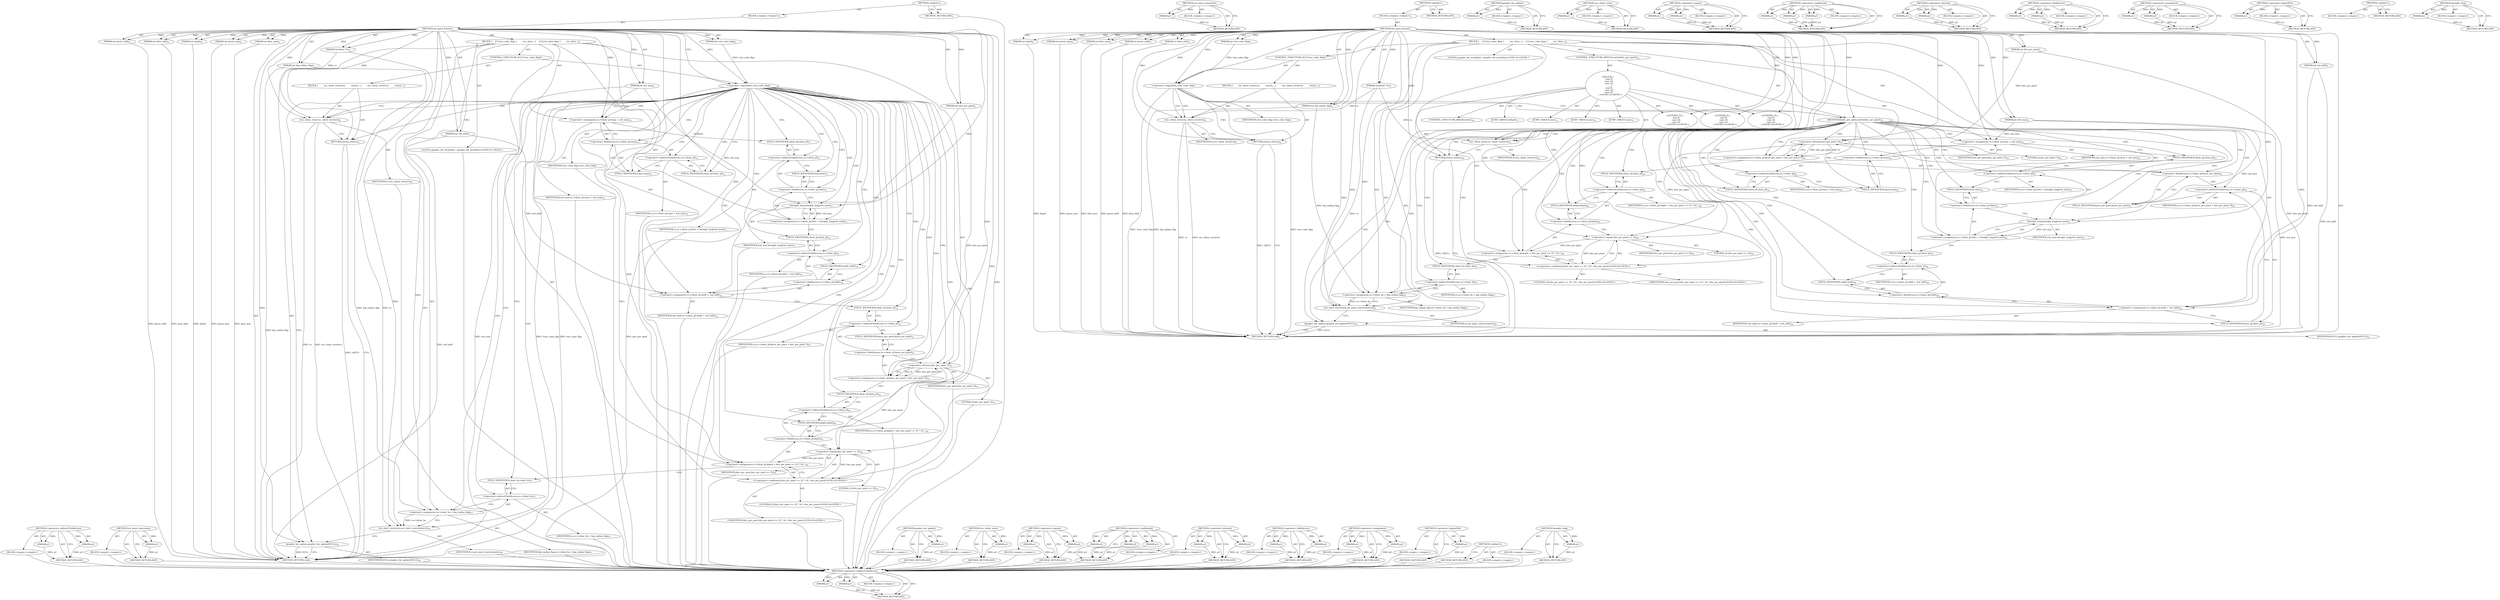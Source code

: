digraph "hweight_long" {
vulnerable_120 [label=<(METHOD,&lt;operator&gt;.indirectFieldAccess)>];
vulnerable_121 [label=<(PARAM,p1)>];
vulnerable_122 [label=<(PARAM,p2)>];
vulnerable_123 [label=<(BLOCK,&lt;empty&gt;,&lt;empty&gt;)>];
vulnerable_124 [label=<(METHOD_RETURN,ANY)>];
vulnerable_145 [label=<(METHOD,set_pixel_conversion)>];
vulnerable_146 [label=<(PARAM,p1)>];
vulnerable_147 [label=<(BLOCK,&lt;empty&gt;,&lt;empty&gt;)>];
vulnerable_148 [label=<(METHOD_RETURN,ANY)>];
vulnerable_6 [label=<(METHOD,&lt;global&gt;)<SUB>1</SUB>>];
vulnerable_7 [label=<(BLOCK,&lt;empty&gt;,&lt;empty&gt;)<SUB>1</SUB>>];
vulnerable_8 [label=<(METHOD,set_pixel_format)<SUB>1</SUB>>];
vulnerable_9 [label=<(PARAM,VncState *vs)<SUB>1</SUB>>];
vulnerable_10 [label=<(PARAM,int bits_per_pixel)<SUB>2</SUB>>];
vulnerable_11 [label=<(PARAM,int depth)<SUB>2</SUB>>];
vulnerable_12 [label=<(PARAM,int big_endian_flag)<SUB>3</SUB>>];
vulnerable_13 [label=<(PARAM,int true_color_flag)<SUB>3</SUB>>];
vulnerable_14 [label=<(PARAM,int red_max)<SUB>4</SUB>>];
vulnerable_15 [label=<(PARAM,int green_max)<SUB>4</SUB>>];
vulnerable_16 [label=<(PARAM,int blue_max)<SUB>4</SUB>>];
vulnerable_17 [label=<(PARAM,int red_shift)<SUB>5</SUB>>];
vulnerable_18 [label=<(PARAM,int green_shift)<SUB>5</SUB>>];
vulnerable_19 [label=<(PARAM,int blue_shift)<SUB>5</SUB>>];
vulnerable_20 [label=<(BLOCK,{
    if (!true_color_flag) {
        vnc_clien...,{
    if (!true_color_flag) {
        vnc_clien...)<SUB>6</SUB>>];
vulnerable_21 [label=<(CONTROL_STRUCTURE,IF,if (!true_color_flag))<SUB>7</SUB>>];
vulnerable_22 [label=<(&lt;operator&gt;.logicalNot,!true_color_flag)<SUB>7</SUB>>];
vulnerable_23 [label=<(IDENTIFIER,true_color_flag,!true_color_flag)<SUB>7</SUB>>];
vulnerable_24 [label=<(BLOCK,{
        vnc_client_error(vs);
         return...,{
        vnc_client_error(vs);
         return...)<SUB>7</SUB>>];
vulnerable_25 [label=<(vnc_client_error,vnc_client_error(vs))<SUB>8</SUB>>];
vulnerable_26 [label=<(IDENTIFIER,vs,vnc_client_error(vs))<SUB>8</SUB>>];
vulnerable_27 [label=<(RETURN,return;,return;)<SUB>9</SUB>>];
vulnerable_28 [label=<(&lt;operator&gt;.assignment,vs-&gt;client_pf.rmax = red_max)<SUB>12</SUB>>];
vulnerable_29 [label=<(&lt;operator&gt;.fieldAccess,vs-&gt;client_pf.rmax)<SUB>12</SUB>>];
vulnerable_30 [label=<(&lt;operator&gt;.indirectFieldAccess,vs-&gt;client_pf)<SUB>12</SUB>>];
vulnerable_31 [label=<(IDENTIFIER,vs,vs-&gt;client_pf.rmax = red_max)<SUB>12</SUB>>];
vulnerable_32 [label=<(FIELD_IDENTIFIER,client_pf,client_pf)<SUB>12</SUB>>];
vulnerable_33 [label=<(FIELD_IDENTIFIER,rmax,rmax)<SUB>12</SUB>>];
vulnerable_34 [label=<(IDENTIFIER,red_max,vs-&gt;client_pf.rmax = red_max)<SUB>12</SUB>>];
vulnerable_35 [label=<(&lt;operator&gt;.assignment,vs-&gt;client_pf.rbits = hweight_long(red_max))<SUB>13</SUB>>];
vulnerable_36 [label=<(&lt;operator&gt;.fieldAccess,vs-&gt;client_pf.rbits)<SUB>13</SUB>>];
vulnerable_37 [label=<(&lt;operator&gt;.indirectFieldAccess,vs-&gt;client_pf)<SUB>13</SUB>>];
vulnerable_38 [label=<(IDENTIFIER,vs,vs-&gt;client_pf.rbits = hweight_long(red_max))<SUB>13</SUB>>];
vulnerable_39 [label=<(FIELD_IDENTIFIER,client_pf,client_pf)<SUB>13</SUB>>];
vulnerable_40 [label=<(FIELD_IDENTIFIER,rbits,rbits)<SUB>13</SUB>>];
vulnerable_41 [label=<(hweight_long,hweight_long(red_max))<SUB>13</SUB>>];
vulnerable_42 [label=<(IDENTIFIER,red_max,hweight_long(red_max))<SUB>13</SUB>>];
vulnerable_43 [label=<(&lt;operator&gt;.assignment,vs-&gt;client_pf.rshift = red_shift)<SUB>14</SUB>>];
vulnerable_44 [label=<(&lt;operator&gt;.fieldAccess,vs-&gt;client_pf.rshift)<SUB>14</SUB>>];
vulnerable_45 [label=<(&lt;operator&gt;.indirectFieldAccess,vs-&gt;client_pf)<SUB>14</SUB>>];
vulnerable_46 [label=<(IDENTIFIER,vs,vs-&gt;client_pf.rshift = red_shift)<SUB>14</SUB>>];
vulnerable_47 [label=<(FIELD_IDENTIFIER,client_pf,client_pf)<SUB>14</SUB>>];
vulnerable_48 [label=<(FIELD_IDENTIFIER,rshift,rshift)<SUB>14</SUB>>];
vulnerable_49 [label=<(IDENTIFIER,red_shift,vs-&gt;client_pf.rshift = red_shift)<SUB>14</SUB>>];
vulnerable_50 [label=<(&lt;operator&gt;.assignment,vs-&gt;client_pf.bytes_per_pixel = bits_per_pixel / 8)<SUB>15</SUB>>];
vulnerable_51 [label=<(&lt;operator&gt;.fieldAccess,vs-&gt;client_pf.bytes_per_pixel)<SUB>15</SUB>>];
vulnerable_52 [label=<(&lt;operator&gt;.indirectFieldAccess,vs-&gt;client_pf)<SUB>15</SUB>>];
vulnerable_53 [label=<(IDENTIFIER,vs,vs-&gt;client_pf.bytes_per_pixel = bits_per_pixel / 8)<SUB>15</SUB>>];
vulnerable_54 [label=<(FIELD_IDENTIFIER,client_pf,client_pf)<SUB>15</SUB>>];
vulnerable_55 [label=<(FIELD_IDENTIFIER,bytes_per_pixel,bytes_per_pixel)<SUB>15</SUB>>];
vulnerable_56 [label=<(&lt;operator&gt;.division,bits_per_pixel / 8)<SUB>15</SUB>>];
vulnerable_57 [label=<(IDENTIFIER,bits_per_pixel,bits_per_pixel / 8)<SUB>15</SUB>>];
vulnerable_58 [label=<(LITERAL,8,bits_per_pixel / 8)<SUB>15</SUB>>];
vulnerable_59 [label=<(&lt;operator&gt;.assignment,vs-&gt;client_pf.depth = bits_per_pixel == 32 ? 24...)<SUB>16</SUB>>];
vulnerable_60 [label=<(&lt;operator&gt;.fieldAccess,vs-&gt;client_pf.depth)<SUB>16</SUB>>];
vulnerable_61 [label=<(&lt;operator&gt;.indirectFieldAccess,vs-&gt;client_pf)<SUB>16</SUB>>];
vulnerable_62 [label=<(IDENTIFIER,vs,vs-&gt;client_pf.depth = bits_per_pixel == 32 ? 24...)<SUB>16</SUB>>];
vulnerable_63 [label=<(FIELD_IDENTIFIER,client_pf,client_pf)<SUB>16</SUB>>];
vulnerable_64 [label=<(FIELD_IDENTIFIER,depth,depth)<SUB>16</SUB>>];
vulnerable_65 [label="<(&lt;operator&gt;.conditional,bits_per_pixel == 32 ? 24 : bits_per_pixel)<SUB>16</SUB>>"];
vulnerable_66 [label=<(&lt;operator&gt;.equals,bits_per_pixel == 32)<SUB>16</SUB>>];
vulnerable_67 [label=<(IDENTIFIER,bits_per_pixel,bits_per_pixel == 32)<SUB>16</SUB>>];
vulnerable_68 [label=<(LITERAL,32,bits_per_pixel == 32)<SUB>16</SUB>>];
vulnerable_69 [label="<(LITERAL,24,bits_per_pixel == 32 ? 24 : bits_per_pixel)<SUB>16</SUB>>"];
vulnerable_70 [label="<(IDENTIFIER,bits_per_pixel,bits_per_pixel == 32 ? 24 : bits_per_pixel)<SUB>16</SUB>>"];
vulnerable_71 [label=<(&lt;operator&gt;.assignment,vs-&gt;client_be = big_endian_flag)<SUB>17</SUB>>];
vulnerable_72 [label=<(&lt;operator&gt;.indirectFieldAccess,vs-&gt;client_be)<SUB>17</SUB>>];
vulnerable_73 [label=<(IDENTIFIER,vs,vs-&gt;client_be = big_endian_flag)<SUB>17</SUB>>];
vulnerable_74 [label=<(FIELD_IDENTIFIER,client_be,client_be)<SUB>17</SUB>>];
vulnerable_75 [label=<(IDENTIFIER,big_endian_flag,vs-&gt;client_be = big_endian_flag)<SUB>17</SUB>>];
vulnerable_76 [label=<(set_pixel_conversion,set_pixel_conversion(vs))<SUB>19</SUB>>];
vulnerable_77 [label=<(IDENTIFIER,vs,set_pixel_conversion(vs))<SUB>19</SUB>>];
vulnerable_78 [label="<(LOCAL,graphic_hw_invalidate : graphic_hw_invalidate)<SUB>21</SUB>>"];
vulnerable_79 [label=<(graphic_hw_update,graphic_hw_update(NULL))<SUB>22</SUB>>];
vulnerable_80 [label=<(IDENTIFIER,NULL,graphic_hw_update(NULL))<SUB>22</SUB>>];
vulnerable_81 [label=<(METHOD_RETURN,void)<SUB>1</SUB>>];
vulnerable_83 [label=<(METHOD_RETURN,ANY)<SUB>1</SUB>>];
vulnerable_149 [label=<(METHOD,graphic_hw_update)>];
vulnerable_150 [label=<(PARAM,p1)>];
vulnerable_151 [label=<(BLOCK,&lt;empty&gt;,&lt;empty&gt;)>];
vulnerable_152 [label=<(METHOD_RETURN,ANY)>];
vulnerable_106 [label=<(METHOD,vnc_client_error)>];
vulnerable_107 [label=<(PARAM,p1)>];
vulnerable_108 [label=<(BLOCK,&lt;empty&gt;,&lt;empty&gt;)>];
vulnerable_109 [label=<(METHOD_RETURN,ANY)>];
vulnerable_140 [label=<(METHOD,&lt;operator&gt;.equals)>];
vulnerable_141 [label=<(PARAM,p1)>];
vulnerable_142 [label=<(PARAM,p2)>];
vulnerable_143 [label=<(BLOCK,&lt;empty&gt;,&lt;empty&gt;)>];
vulnerable_144 [label=<(METHOD_RETURN,ANY)>];
vulnerable_134 [label=<(METHOD,&lt;operator&gt;.conditional)>];
vulnerable_135 [label=<(PARAM,p1)>];
vulnerable_136 [label=<(PARAM,p2)>];
vulnerable_137 [label=<(PARAM,p3)>];
vulnerable_138 [label=<(BLOCK,&lt;empty&gt;,&lt;empty&gt;)>];
vulnerable_139 [label=<(METHOD_RETURN,ANY)>];
vulnerable_129 [label=<(METHOD,&lt;operator&gt;.division)>];
vulnerable_130 [label=<(PARAM,p1)>];
vulnerable_131 [label=<(PARAM,p2)>];
vulnerable_132 [label=<(BLOCK,&lt;empty&gt;,&lt;empty&gt;)>];
vulnerable_133 [label=<(METHOD_RETURN,ANY)>];
vulnerable_115 [label=<(METHOD,&lt;operator&gt;.fieldAccess)>];
vulnerable_116 [label=<(PARAM,p1)>];
vulnerable_117 [label=<(PARAM,p2)>];
vulnerable_118 [label=<(BLOCK,&lt;empty&gt;,&lt;empty&gt;)>];
vulnerable_119 [label=<(METHOD_RETURN,ANY)>];
vulnerable_110 [label=<(METHOD,&lt;operator&gt;.assignment)>];
vulnerable_111 [label=<(PARAM,p1)>];
vulnerable_112 [label=<(PARAM,p2)>];
vulnerable_113 [label=<(BLOCK,&lt;empty&gt;,&lt;empty&gt;)>];
vulnerable_114 [label=<(METHOD_RETURN,ANY)>];
vulnerable_102 [label=<(METHOD,&lt;operator&gt;.logicalNot)>];
vulnerable_103 [label=<(PARAM,p1)>];
vulnerable_104 [label=<(BLOCK,&lt;empty&gt;,&lt;empty&gt;)>];
vulnerable_105 [label=<(METHOD_RETURN,ANY)>];
vulnerable_96 [label=<(METHOD,&lt;global&gt;)<SUB>1</SUB>>];
vulnerable_97 [label=<(BLOCK,&lt;empty&gt;,&lt;empty&gt;)>];
vulnerable_98 [label=<(METHOD_RETURN,ANY)>];
vulnerable_125 [label=<(METHOD,hweight_long)>];
vulnerable_126 [label=<(PARAM,p1)>];
vulnerable_127 [label=<(BLOCK,&lt;empty&gt;,&lt;empty&gt;)>];
vulnerable_128 [label=<(METHOD_RETURN,ANY)>];
fixed_134 [label=<(METHOD,&lt;operator&gt;.indirectFieldAccess)>];
fixed_135 [label=<(PARAM,p1)>];
fixed_136 [label=<(PARAM,p2)>];
fixed_137 [label=<(BLOCK,&lt;empty&gt;,&lt;empty&gt;)>];
fixed_138 [label=<(METHOD_RETURN,ANY)>];
fixed_159 [label=<(METHOD,set_pixel_conversion)>];
fixed_160 [label=<(PARAM,p1)>];
fixed_161 [label=<(BLOCK,&lt;empty&gt;,&lt;empty&gt;)>];
fixed_162 [label=<(METHOD_RETURN,ANY)>];
fixed_6 [label=<(METHOD,&lt;global&gt;)<SUB>1</SUB>>];
fixed_7 [label=<(BLOCK,&lt;empty&gt;,&lt;empty&gt;)<SUB>1</SUB>>];
fixed_8 [label=<(METHOD,set_pixel_format)<SUB>1</SUB>>];
fixed_9 [label=<(PARAM,VncState *vs)<SUB>1</SUB>>];
fixed_10 [label=<(PARAM,int bits_per_pixel)<SUB>2</SUB>>];
fixed_11 [label=<(PARAM,int depth)<SUB>2</SUB>>];
fixed_12 [label=<(PARAM,int big_endian_flag)<SUB>3</SUB>>];
fixed_13 [label=<(PARAM,int true_color_flag)<SUB>3</SUB>>];
fixed_14 [label=<(PARAM,int red_max)<SUB>4</SUB>>];
fixed_15 [label=<(PARAM,int green_max)<SUB>4</SUB>>];
fixed_16 [label=<(PARAM,int blue_max)<SUB>4</SUB>>];
fixed_17 [label=<(PARAM,int red_shift)<SUB>5</SUB>>];
fixed_18 [label=<(PARAM,int green_shift)<SUB>5</SUB>>];
fixed_19 [label=<(PARAM,int blue_shift)<SUB>5</SUB>>];
fixed_20 [label=<(BLOCK,{
    if (!true_color_flag) {
        vnc_clien...,{
    if (!true_color_flag) {
        vnc_clien...)<SUB>6</SUB>>];
fixed_21 [label=<(CONTROL_STRUCTURE,IF,if (!true_color_flag))<SUB>7</SUB>>];
fixed_22 [label=<(&lt;operator&gt;.logicalNot,!true_color_flag)<SUB>7</SUB>>];
fixed_23 [label=<(IDENTIFIER,true_color_flag,!true_color_flag)<SUB>7</SUB>>];
fixed_24 [label=<(BLOCK,{
        vnc_client_error(vs);
         return...,{
        vnc_client_error(vs);
         return...)<SUB>7</SUB>>];
fixed_25 [label=<(vnc_client_error,vnc_client_error(vs))<SUB>8</SUB>>];
fixed_26 [label=<(IDENTIFIER,vs,vnc_client_error(vs))<SUB>8</SUB>>];
fixed_27 [label=<(RETURN,return;,return;)<SUB>9</SUB>>];
fixed_28 [label=<(CONTROL_STRUCTURE,SWITCH,switch(bits_per_pixel))<SUB>12</SUB>>];
fixed_29 [label=<(IDENTIFIER,bits_per_pixel,switch(bits_per_pixel))<SUB>12</SUB>>];
fixed_30 [label="<(BLOCK,{
    case 8:
    case 16:
    case 32:
       ...,{
    case 8:
    case 16:
    case 32:
       ...)<SUB>12</SUB>>"];
fixed_31 [label=<(JUMP_TARGET,case)<SUB>13</SUB>>];
fixed_32 [label="<(LITERAL,8,{
    case 8:
    case 16:
    case 32:
       ...)<SUB>13</SUB>>"];
fixed_33 [label=<(JUMP_TARGET,case)<SUB>14</SUB>>];
fixed_34 [label="<(LITERAL,16,{
    case 8:
    case 16:
    case 32:
       ...)<SUB>14</SUB>>"];
fixed_35 [label=<(JUMP_TARGET,case)<SUB>15</SUB>>];
fixed_36 [label="<(LITERAL,32,{
    case 8:
    case 16:
    case 32:
       ...)<SUB>15</SUB>>"];
fixed_37 [label=<(CONTROL_STRUCTURE,BREAK,break;)<SUB>16</SUB>>];
fixed_38 [label=<(JUMP_TARGET,default)<SUB>17</SUB>>];
fixed_39 [label=<(vnc_client_error,vnc_client_error(vs))<SUB>18</SUB>>];
fixed_40 [label=<(IDENTIFIER,vs,vnc_client_error(vs))<SUB>18</SUB>>];
fixed_41 [label=<(RETURN,return;,return;)<SUB>19</SUB>>];
fixed_42 [label=<(&lt;operator&gt;.assignment,vs-&gt;client_pf.rmax = red_max)<SUB>22</SUB>>];
fixed_43 [label=<(&lt;operator&gt;.fieldAccess,vs-&gt;client_pf.rmax)<SUB>22</SUB>>];
fixed_44 [label=<(&lt;operator&gt;.indirectFieldAccess,vs-&gt;client_pf)<SUB>22</SUB>>];
fixed_45 [label=<(IDENTIFIER,vs,vs-&gt;client_pf.rmax = red_max)<SUB>22</SUB>>];
fixed_46 [label=<(FIELD_IDENTIFIER,client_pf,client_pf)<SUB>22</SUB>>];
fixed_47 [label=<(FIELD_IDENTIFIER,rmax,rmax)<SUB>22</SUB>>];
fixed_48 [label=<(IDENTIFIER,red_max,vs-&gt;client_pf.rmax = red_max)<SUB>22</SUB>>];
fixed_49 [label=<(&lt;operator&gt;.assignment,vs-&gt;client_pf.rbits = hweight_long(red_max))<SUB>23</SUB>>];
fixed_50 [label=<(&lt;operator&gt;.fieldAccess,vs-&gt;client_pf.rbits)<SUB>23</SUB>>];
fixed_51 [label=<(&lt;operator&gt;.indirectFieldAccess,vs-&gt;client_pf)<SUB>23</SUB>>];
fixed_52 [label=<(IDENTIFIER,vs,vs-&gt;client_pf.rbits = hweight_long(red_max))<SUB>23</SUB>>];
fixed_53 [label=<(FIELD_IDENTIFIER,client_pf,client_pf)<SUB>23</SUB>>];
fixed_54 [label=<(FIELD_IDENTIFIER,rbits,rbits)<SUB>23</SUB>>];
fixed_55 [label=<(hweight_long,hweight_long(red_max))<SUB>23</SUB>>];
fixed_56 [label=<(IDENTIFIER,red_max,hweight_long(red_max))<SUB>23</SUB>>];
fixed_57 [label=<(&lt;operator&gt;.assignment,vs-&gt;client_pf.rshift = red_shift)<SUB>24</SUB>>];
fixed_58 [label=<(&lt;operator&gt;.fieldAccess,vs-&gt;client_pf.rshift)<SUB>24</SUB>>];
fixed_59 [label=<(&lt;operator&gt;.indirectFieldAccess,vs-&gt;client_pf)<SUB>24</SUB>>];
fixed_60 [label=<(IDENTIFIER,vs,vs-&gt;client_pf.rshift = red_shift)<SUB>24</SUB>>];
fixed_61 [label=<(FIELD_IDENTIFIER,client_pf,client_pf)<SUB>24</SUB>>];
fixed_62 [label=<(FIELD_IDENTIFIER,rshift,rshift)<SUB>24</SUB>>];
fixed_63 [label=<(IDENTIFIER,red_shift,vs-&gt;client_pf.rshift = red_shift)<SUB>24</SUB>>];
fixed_64 [label=<(&lt;operator&gt;.assignment,vs-&gt;client_pf.bytes_per_pixel = bits_per_pixel / 8)<SUB>25</SUB>>];
fixed_65 [label=<(&lt;operator&gt;.fieldAccess,vs-&gt;client_pf.bytes_per_pixel)<SUB>25</SUB>>];
fixed_66 [label=<(&lt;operator&gt;.indirectFieldAccess,vs-&gt;client_pf)<SUB>25</SUB>>];
fixed_67 [label=<(IDENTIFIER,vs,vs-&gt;client_pf.bytes_per_pixel = bits_per_pixel / 8)<SUB>25</SUB>>];
fixed_68 [label=<(FIELD_IDENTIFIER,client_pf,client_pf)<SUB>25</SUB>>];
fixed_69 [label=<(FIELD_IDENTIFIER,bytes_per_pixel,bytes_per_pixel)<SUB>25</SUB>>];
fixed_70 [label=<(&lt;operator&gt;.division,bits_per_pixel / 8)<SUB>25</SUB>>];
fixed_71 [label=<(IDENTIFIER,bits_per_pixel,bits_per_pixel / 8)<SUB>25</SUB>>];
fixed_72 [label=<(LITERAL,8,bits_per_pixel / 8)<SUB>25</SUB>>];
fixed_73 [label=<(&lt;operator&gt;.assignment,vs-&gt;client_pf.depth = bits_per_pixel == 32 ? 24...)<SUB>26</SUB>>];
fixed_74 [label=<(&lt;operator&gt;.fieldAccess,vs-&gt;client_pf.depth)<SUB>26</SUB>>];
fixed_75 [label=<(&lt;operator&gt;.indirectFieldAccess,vs-&gt;client_pf)<SUB>26</SUB>>];
fixed_76 [label=<(IDENTIFIER,vs,vs-&gt;client_pf.depth = bits_per_pixel == 32 ? 24...)<SUB>26</SUB>>];
fixed_77 [label=<(FIELD_IDENTIFIER,client_pf,client_pf)<SUB>26</SUB>>];
fixed_78 [label=<(FIELD_IDENTIFIER,depth,depth)<SUB>26</SUB>>];
fixed_79 [label="<(&lt;operator&gt;.conditional,bits_per_pixel == 32 ? 24 : bits_per_pixel)<SUB>26</SUB>>"];
fixed_80 [label=<(&lt;operator&gt;.equals,bits_per_pixel == 32)<SUB>26</SUB>>];
fixed_81 [label=<(IDENTIFIER,bits_per_pixel,bits_per_pixel == 32)<SUB>26</SUB>>];
fixed_82 [label=<(LITERAL,32,bits_per_pixel == 32)<SUB>26</SUB>>];
fixed_83 [label="<(LITERAL,24,bits_per_pixel == 32 ? 24 : bits_per_pixel)<SUB>26</SUB>>"];
fixed_84 [label="<(IDENTIFIER,bits_per_pixel,bits_per_pixel == 32 ? 24 : bits_per_pixel)<SUB>26</SUB>>"];
fixed_85 [label=<(&lt;operator&gt;.assignment,vs-&gt;client_be = big_endian_flag)<SUB>27</SUB>>];
fixed_86 [label=<(&lt;operator&gt;.indirectFieldAccess,vs-&gt;client_be)<SUB>27</SUB>>];
fixed_87 [label=<(IDENTIFIER,vs,vs-&gt;client_be = big_endian_flag)<SUB>27</SUB>>];
fixed_88 [label=<(FIELD_IDENTIFIER,client_be,client_be)<SUB>27</SUB>>];
fixed_89 [label=<(IDENTIFIER,big_endian_flag,vs-&gt;client_be = big_endian_flag)<SUB>27</SUB>>];
fixed_90 [label=<(set_pixel_conversion,set_pixel_conversion(vs))<SUB>29</SUB>>];
fixed_91 [label=<(IDENTIFIER,vs,set_pixel_conversion(vs))<SUB>29</SUB>>];
fixed_92 [label="<(LOCAL,graphic_hw_invalidate : graphic_hw_invalidate)<SUB>31</SUB>>"];
fixed_93 [label=<(graphic_hw_update,graphic_hw_update(NULL))<SUB>32</SUB>>];
fixed_94 [label=<(IDENTIFIER,NULL,graphic_hw_update(NULL))<SUB>32</SUB>>];
fixed_95 [label=<(METHOD_RETURN,void)<SUB>1</SUB>>];
fixed_97 [label=<(METHOD_RETURN,ANY)<SUB>1</SUB>>];
fixed_163 [label=<(METHOD,graphic_hw_update)>];
fixed_164 [label=<(PARAM,p1)>];
fixed_165 [label=<(BLOCK,&lt;empty&gt;,&lt;empty&gt;)>];
fixed_166 [label=<(METHOD_RETURN,ANY)>];
fixed_120 [label=<(METHOD,vnc_client_error)>];
fixed_121 [label=<(PARAM,p1)>];
fixed_122 [label=<(BLOCK,&lt;empty&gt;,&lt;empty&gt;)>];
fixed_123 [label=<(METHOD_RETURN,ANY)>];
fixed_154 [label=<(METHOD,&lt;operator&gt;.equals)>];
fixed_155 [label=<(PARAM,p1)>];
fixed_156 [label=<(PARAM,p2)>];
fixed_157 [label=<(BLOCK,&lt;empty&gt;,&lt;empty&gt;)>];
fixed_158 [label=<(METHOD_RETURN,ANY)>];
fixed_148 [label=<(METHOD,&lt;operator&gt;.conditional)>];
fixed_149 [label=<(PARAM,p1)>];
fixed_150 [label=<(PARAM,p2)>];
fixed_151 [label=<(PARAM,p3)>];
fixed_152 [label=<(BLOCK,&lt;empty&gt;,&lt;empty&gt;)>];
fixed_153 [label=<(METHOD_RETURN,ANY)>];
fixed_143 [label=<(METHOD,&lt;operator&gt;.division)>];
fixed_144 [label=<(PARAM,p1)>];
fixed_145 [label=<(PARAM,p2)>];
fixed_146 [label=<(BLOCK,&lt;empty&gt;,&lt;empty&gt;)>];
fixed_147 [label=<(METHOD_RETURN,ANY)>];
fixed_129 [label=<(METHOD,&lt;operator&gt;.fieldAccess)>];
fixed_130 [label=<(PARAM,p1)>];
fixed_131 [label=<(PARAM,p2)>];
fixed_132 [label=<(BLOCK,&lt;empty&gt;,&lt;empty&gt;)>];
fixed_133 [label=<(METHOD_RETURN,ANY)>];
fixed_124 [label=<(METHOD,&lt;operator&gt;.assignment)>];
fixed_125 [label=<(PARAM,p1)>];
fixed_126 [label=<(PARAM,p2)>];
fixed_127 [label=<(BLOCK,&lt;empty&gt;,&lt;empty&gt;)>];
fixed_128 [label=<(METHOD_RETURN,ANY)>];
fixed_116 [label=<(METHOD,&lt;operator&gt;.logicalNot)>];
fixed_117 [label=<(PARAM,p1)>];
fixed_118 [label=<(BLOCK,&lt;empty&gt;,&lt;empty&gt;)>];
fixed_119 [label=<(METHOD_RETURN,ANY)>];
fixed_110 [label=<(METHOD,&lt;global&gt;)<SUB>1</SUB>>];
fixed_111 [label=<(BLOCK,&lt;empty&gt;,&lt;empty&gt;)>];
fixed_112 [label=<(METHOD_RETURN,ANY)>];
fixed_139 [label=<(METHOD,hweight_long)>];
fixed_140 [label=<(PARAM,p1)>];
fixed_141 [label=<(BLOCK,&lt;empty&gt;,&lt;empty&gt;)>];
fixed_142 [label=<(METHOD_RETURN,ANY)>];
vulnerable_120 -> vulnerable_121  [key=0, label="AST: "];
vulnerable_120 -> vulnerable_121  [key=1, label="DDG: "];
vulnerable_120 -> vulnerable_123  [key=0, label="AST: "];
vulnerable_120 -> vulnerable_122  [key=0, label="AST: "];
vulnerable_120 -> vulnerable_122  [key=1, label="DDG: "];
vulnerable_120 -> vulnerable_124  [key=0, label="AST: "];
vulnerable_120 -> vulnerable_124  [key=1, label="CFG: "];
vulnerable_121 -> vulnerable_124  [key=0, label="DDG: p1"];
vulnerable_122 -> vulnerable_124  [key=0, label="DDG: p2"];
vulnerable_123 -> fixed_134  [key=0];
vulnerable_124 -> fixed_134  [key=0];
vulnerable_145 -> vulnerable_146  [key=0, label="AST: "];
vulnerable_145 -> vulnerable_146  [key=1, label="DDG: "];
vulnerable_145 -> vulnerable_147  [key=0, label="AST: "];
vulnerable_145 -> vulnerable_148  [key=0, label="AST: "];
vulnerable_145 -> vulnerable_148  [key=1, label="CFG: "];
vulnerable_146 -> vulnerable_148  [key=0, label="DDG: p1"];
vulnerable_147 -> fixed_134  [key=0];
vulnerable_148 -> fixed_134  [key=0];
vulnerable_6 -> vulnerable_7  [key=0, label="AST: "];
vulnerable_6 -> vulnerable_83  [key=0, label="AST: "];
vulnerable_6 -> vulnerable_83  [key=1, label="CFG: "];
vulnerable_7 -> vulnerable_8  [key=0, label="AST: "];
vulnerable_8 -> vulnerable_9  [key=0, label="AST: "];
vulnerable_8 -> vulnerable_9  [key=1, label="DDG: "];
vulnerable_8 -> vulnerable_10  [key=0, label="AST: "];
vulnerable_8 -> vulnerable_10  [key=1, label="DDG: "];
vulnerable_8 -> vulnerable_11  [key=0, label="AST: "];
vulnerable_8 -> vulnerable_11  [key=1, label="DDG: "];
vulnerable_8 -> vulnerable_12  [key=0, label="AST: "];
vulnerable_8 -> vulnerable_12  [key=1, label="DDG: "];
vulnerable_8 -> vulnerable_13  [key=0, label="AST: "];
vulnerable_8 -> vulnerable_13  [key=1, label="DDG: "];
vulnerable_8 -> vulnerable_14  [key=0, label="AST: "];
vulnerable_8 -> vulnerable_14  [key=1, label="DDG: "];
vulnerable_8 -> vulnerable_15  [key=0, label="AST: "];
vulnerable_8 -> vulnerable_15  [key=1, label="DDG: "];
vulnerable_8 -> vulnerable_16  [key=0, label="AST: "];
vulnerable_8 -> vulnerable_16  [key=1, label="DDG: "];
vulnerable_8 -> vulnerable_17  [key=0, label="AST: "];
vulnerable_8 -> vulnerable_17  [key=1, label="DDG: "];
vulnerable_8 -> vulnerable_18  [key=0, label="AST: "];
vulnerable_8 -> vulnerable_18  [key=1, label="DDG: "];
vulnerable_8 -> vulnerable_19  [key=0, label="AST: "];
vulnerable_8 -> vulnerable_19  [key=1, label="DDG: "];
vulnerable_8 -> vulnerable_20  [key=0, label="AST: "];
vulnerable_8 -> vulnerable_81  [key=0, label="AST: "];
vulnerable_8 -> vulnerable_22  [key=0, label="CFG: "];
vulnerable_8 -> vulnerable_22  [key=1, label="DDG: "];
vulnerable_8 -> vulnerable_28  [key=0, label="DDG: "];
vulnerable_8 -> vulnerable_43  [key=0, label="DDG: "];
vulnerable_8 -> vulnerable_59  [key=0, label="DDG: "];
vulnerable_8 -> vulnerable_71  [key=0, label="DDG: "];
vulnerable_8 -> vulnerable_76  [key=0, label="DDG: "];
vulnerable_8 -> vulnerable_79  [key=0, label="DDG: "];
vulnerable_8 -> vulnerable_27  [key=0, label="DDG: "];
vulnerable_8 -> vulnerable_41  [key=0, label="DDG: "];
vulnerable_8 -> vulnerable_56  [key=0, label="DDG: "];
vulnerable_8 -> vulnerable_65  [key=0, label="DDG: "];
vulnerable_8 -> vulnerable_25  [key=0, label="DDG: "];
vulnerable_8 -> vulnerable_66  [key=0, label="DDG: "];
vulnerable_9 -> vulnerable_76  [key=0, label="DDG: vs"];
vulnerable_9 -> vulnerable_25  [key=0, label="DDG: vs"];
vulnerable_10 -> vulnerable_81  [key=0, label="DDG: bits_per_pixel"];
vulnerable_10 -> vulnerable_56  [key=0, label="DDG: bits_per_pixel"];
vulnerable_11 -> vulnerable_81  [key=0, label="DDG: depth"];
vulnerable_12 -> vulnerable_81  [key=0, label="DDG: big_endian_flag"];
vulnerable_12 -> vulnerable_71  [key=0, label="DDG: big_endian_flag"];
vulnerable_13 -> vulnerable_22  [key=0, label="DDG: true_color_flag"];
vulnerable_14 -> vulnerable_81  [key=0, label="DDG: red_max"];
vulnerable_14 -> vulnerable_28  [key=0, label="DDG: red_max"];
vulnerable_14 -> vulnerable_41  [key=0, label="DDG: red_max"];
vulnerable_15 -> vulnerable_81  [key=0, label="DDG: green_max"];
vulnerable_16 -> vulnerable_81  [key=0, label="DDG: blue_max"];
vulnerable_17 -> vulnerable_81  [key=0, label="DDG: red_shift"];
vulnerable_17 -> vulnerable_43  [key=0, label="DDG: red_shift"];
vulnerable_18 -> vulnerable_81  [key=0, label="DDG: green_shift"];
vulnerable_19 -> vulnerable_81  [key=0, label="DDG: blue_shift"];
vulnerable_20 -> vulnerable_21  [key=0, label="AST: "];
vulnerable_20 -> vulnerable_28  [key=0, label="AST: "];
vulnerable_20 -> vulnerable_35  [key=0, label="AST: "];
vulnerable_20 -> vulnerable_43  [key=0, label="AST: "];
vulnerable_20 -> vulnerable_50  [key=0, label="AST: "];
vulnerable_20 -> vulnerable_59  [key=0, label="AST: "];
vulnerable_20 -> vulnerable_71  [key=0, label="AST: "];
vulnerable_20 -> vulnerable_76  [key=0, label="AST: "];
vulnerable_20 -> vulnerable_78  [key=0, label="AST: "];
vulnerable_20 -> vulnerable_79  [key=0, label="AST: "];
vulnerable_21 -> vulnerable_22  [key=0, label="AST: "];
vulnerable_21 -> vulnerable_24  [key=0, label="AST: "];
vulnerable_22 -> vulnerable_23  [key=0, label="AST: "];
vulnerable_22 -> vulnerable_25  [key=0, label="CFG: "];
vulnerable_22 -> vulnerable_25  [key=1, label="CDG: "];
vulnerable_22 -> vulnerable_32  [key=0, label="CFG: "];
vulnerable_22 -> vulnerable_32  [key=1, label="CDG: "];
vulnerable_22 -> vulnerable_81  [key=0, label="DDG: true_color_flag"];
vulnerable_22 -> vulnerable_81  [key=1, label="DDG: !true_color_flag"];
vulnerable_22 -> vulnerable_47  [key=0, label="CDG: "];
vulnerable_22 -> vulnerable_30  [key=0, label="CDG: "];
vulnerable_22 -> vulnerable_48  [key=0, label="CDG: "];
vulnerable_22 -> vulnerable_60  [key=0, label="CDG: "];
vulnerable_22 -> vulnerable_64  [key=0, label="CDG: "];
vulnerable_22 -> vulnerable_51  [key=0, label="CDG: "];
vulnerable_22 -> vulnerable_28  [key=0, label="CDG: "];
vulnerable_22 -> vulnerable_66  [key=0, label="CDG: "];
vulnerable_22 -> vulnerable_52  [key=0, label="CDG: "];
vulnerable_22 -> vulnerable_37  [key=0, label="CDG: "];
vulnerable_22 -> vulnerable_72  [key=0, label="CDG: "];
vulnerable_22 -> vulnerable_56  [key=0, label="CDG: "];
vulnerable_22 -> vulnerable_74  [key=0, label="CDG: "];
vulnerable_22 -> vulnerable_45  [key=0, label="CDG: "];
vulnerable_22 -> vulnerable_27  [key=0, label="CDG: "];
vulnerable_22 -> vulnerable_40  [key=0, label="CDG: "];
vulnerable_22 -> vulnerable_29  [key=0, label="CDG: "];
vulnerable_22 -> vulnerable_76  [key=0, label="CDG: "];
vulnerable_22 -> vulnerable_65  [key=0, label="CDG: "];
vulnerable_22 -> vulnerable_50  [key=0, label="CDG: "];
vulnerable_22 -> vulnerable_59  [key=0, label="CDG: "];
vulnerable_22 -> vulnerable_44  [key=0, label="CDG: "];
vulnerable_22 -> vulnerable_35  [key=0, label="CDG: "];
vulnerable_22 -> vulnerable_54  [key=0, label="CDG: "];
vulnerable_22 -> vulnerable_79  [key=0, label="CDG: "];
vulnerable_22 -> vulnerable_43  [key=0, label="CDG: "];
vulnerable_22 -> vulnerable_33  [key=0, label="CDG: "];
vulnerable_22 -> vulnerable_61  [key=0, label="CDG: "];
vulnerable_22 -> vulnerable_71  [key=0, label="CDG: "];
vulnerable_22 -> vulnerable_36  [key=0, label="CDG: "];
vulnerable_22 -> vulnerable_41  [key=0, label="CDG: "];
vulnerable_22 -> vulnerable_63  [key=0, label="CDG: "];
vulnerable_22 -> vulnerable_55  [key=0, label="CDG: "];
vulnerable_22 -> vulnerable_39  [key=0, label="CDG: "];
vulnerable_23 -> fixed_134  [key=0];
vulnerable_24 -> vulnerable_25  [key=0, label="AST: "];
vulnerable_24 -> vulnerable_27  [key=0, label="AST: "];
vulnerable_25 -> vulnerable_26  [key=0, label="AST: "];
vulnerable_25 -> vulnerable_27  [key=0, label="CFG: "];
vulnerable_25 -> vulnerable_81  [key=0, label="DDG: vs"];
vulnerable_25 -> vulnerable_81  [key=1, label="DDG: vnc_client_error(vs)"];
vulnerable_26 -> fixed_134  [key=0];
vulnerable_27 -> vulnerable_81  [key=0, label="CFG: "];
vulnerable_27 -> vulnerable_81  [key=1, label="DDG: &lt;RET&gt;"];
vulnerable_28 -> vulnerable_29  [key=0, label="AST: "];
vulnerable_28 -> vulnerable_34  [key=0, label="AST: "];
vulnerable_28 -> vulnerable_39  [key=0, label="CFG: "];
vulnerable_29 -> vulnerable_30  [key=0, label="AST: "];
vulnerable_29 -> vulnerable_33  [key=0, label="AST: "];
vulnerable_29 -> vulnerable_28  [key=0, label="CFG: "];
vulnerable_30 -> vulnerable_31  [key=0, label="AST: "];
vulnerable_30 -> vulnerable_32  [key=0, label="AST: "];
vulnerable_30 -> vulnerable_33  [key=0, label="CFG: "];
vulnerable_31 -> fixed_134  [key=0];
vulnerable_32 -> vulnerable_30  [key=0, label="CFG: "];
vulnerable_33 -> vulnerable_29  [key=0, label="CFG: "];
vulnerable_34 -> fixed_134  [key=0];
vulnerable_35 -> vulnerable_36  [key=0, label="AST: "];
vulnerable_35 -> vulnerable_41  [key=0, label="AST: "];
vulnerable_35 -> vulnerable_47  [key=0, label="CFG: "];
vulnerable_36 -> vulnerable_37  [key=0, label="AST: "];
vulnerable_36 -> vulnerable_40  [key=0, label="AST: "];
vulnerable_36 -> vulnerable_41  [key=0, label="CFG: "];
vulnerable_37 -> vulnerable_38  [key=0, label="AST: "];
vulnerable_37 -> vulnerable_39  [key=0, label="AST: "];
vulnerable_37 -> vulnerable_40  [key=0, label="CFG: "];
vulnerable_38 -> fixed_134  [key=0];
vulnerable_39 -> vulnerable_37  [key=0, label="CFG: "];
vulnerable_40 -> vulnerable_36  [key=0, label="CFG: "];
vulnerable_41 -> vulnerable_42  [key=0, label="AST: "];
vulnerable_41 -> vulnerable_35  [key=0, label="CFG: "];
vulnerable_41 -> vulnerable_35  [key=1, label="DDG: red_max"];
vulnerable_42 -> fixed_134  [key=0];
vulnerable_43 -> vulnerable_44  [key=0, label="AST: "];
vulnerable_43 -> vulnerable_49  [key=0, label="AST: "];
vulnerable_43 -> vulnerable_54  [key=0, label="CFG: "];
vulnerable_44 -> vulnerable_45  [key=0, label="AST: "];
vulnerable_44 -> vulnerable_48  [key=0, label="AST: "];
vulnerable_44 -> vulnerable_43  [key=0, label="CFG: "];
vulnerable_45 -> vulnerable_46  [key=0, label="AST: "];
vulnerable_45 -> vulnerable_47  [key=0, label="AST: "];
vulnerable_45 -> vulnerable_48  [key=0, label="CFG: "];
vulnerable_46 -> fixed_134  [key=0];
vulnerable_47 -> vulnerable_45  [key=0, label="CFG: "];
vulnerable_48 -> vulnerable_44  [key=0, label="CFG: "];
vulnerable_49 -> fixed_134  [key=0];
vulnerable_50 -> vulnerable_51  [key=0, label="AST: "];
vulnerable_50 -> vulnerable_56  [key=0, label="AST: "];
vulnerable_50 -> vulnerable_63  [key=0, label="CFG: "];
vulnerable_51 -> vulnerable_52  [key=0, label="AST: "];
vulnerable_51 -> vulnerable_55  [key=0, label="AST: "];
vulnerable_51 -> vulnerable_56  [key=0, label="CFG: "];
vulnerable_52 -> vulnerable_53  [key=0, label="AST: "];
vulnerable_52 -> vulnerable_54  [key=0, label="AST: "];
vulnerable_52 -> vulnerable_55  [key=0, label="CFG: "];
vulnerable_53 -> fixed_134  [key=0];
vulnerable_54 -> vulnerable_52  [key=0, label="CFG: "];
vulnerable_55 -> vulnerable_51  [key=0, label="CFG: "];
vulnerable_56 -> vulnerable_57  [key=0, label="AST: "];
vulnerable_56 -> vulnerable_58  [key=0, label="AST: "];
vulnerable_56 -> vulnerable_50  [key=0, label="CFG: "];
vulnerable_56 -> vulnerable_50  [key=1, label="DDG: bits_per_pixel"];
vulnerable_56 -> vulnerable_50  [key=2, label="DDG: 8"];
vulnerable_56 -> vulnerable_66  [key=0, label="DDG: bits_per_pixel"];
vulnerable_57 -> fixed_134  [key=0];
vulnerable_58 -> fixed_134  [key=0];
vulnerable_59 -> vulnerable_60  [key=0, label="AST: "];
vulnerable_59 -> vulnerable_65  [key=0, label="AST: "];
vulnerable_59 -> vulnerable_74  [key=0, label="CFG: "];
vulnerable_60 -> vulnerable_61  [key=0, label="AST: "];
vulnerable_60 -> vulnerable_64  [key=0, label="AST: "];
vulnerable_60 -> vulnerable_66  [key=0, label="CFG: "];
vulnerable_61 -> vulnerable_62  [key=0, label="AST: "];
vulnerable_61 -> vulnerable_63  [key=0, label="AST: "];
vulnerable_61 -> vulnerable_64  [key=0, label="CFG: "];
vulnerable_62 -> fixed_134  [key=0];
vulnerable_63 -> vulnerable_61  [key=0, label="CFG: "];
vulnerable_64 -> vulnerable_60  [key=0, label="CFG: "];
vulnerable_65 -> vulnerable_66  [key=0, label="AST: "];
vulnerable_65 -> vulnerable_69  [key=0, label="AST: "];
vulnerable_65 -> vulnerable_70  [key=0, label="AST: "];
vulnerable_65 -> vulnerable_59  [key=0, label="CFG: "];
vulnerable_66 -> vulnerable_67  [key=0, label="AST: "];
vulnerable_66 -> vulnerable_68  [key=0, label="AST: "];
vulnerable_66 -> vulnerable_65  [key=0, label="CFG: "];
vulnerable_66 -> vulnerable_65  [key=1, label="DDG: bits_per_pixel"];
vulnerable_66 -> vulnerable_59  [key=0, label="DDG: bits_per_pixel"];
vulnerable_67 -> fixed_134  [key=0];
vulnerable_68 -> fixed_134  [key=0];
vulnerable_69 -> fixed_134  [key=0];
vulnerable_70 -> fixed_134  [key=0];
vulnerable_71 -> vulnerable_72  [key=0, label="AST: "];
vulnerable_71 -> vulnerable_75  [key=0, label="AST: "];
vulnerable_71 -> vulnerable_76  [key=0, label="CFG: "];
vulnerable_71 -> vulnerable_76  [key=1, label="DDG: vs-&gt;client_be"];
vulnerable_72 -> vulnerable_73  [key=0, label="AST: "];
vulnerable_72 -> vulnerable_74  [key=0, label="AST: "];
vulnerable_72 -> vulnerable_71  [key=0, label="CFG: "];
vulnerable_73 -> fixed_134  [key=0];
vulnerable_74 -> vulnerable_72  [key=0, label="CFG: "];
vulnerable_75 -> fixed_134  [key=0];
vulnerable_76 -> vulnerable_77  [key=0, label="AST: "];
vulnerable_76 -> vulnerable_79  [key=0, label="CFG: "];
vulnerable_77 -> fixed_134  [key=0];
vulnerable_78 -> fixed_134  [key=0];
vulnerable_79 -> vulnerable_80  [key=0, label="AST: "];
vulnerable_79 -> vulnerable_81  [key=0, label="CFG: "];
vulnerable_79 -> vulnerable_81  [key=1, label="DDG: NULL"];
vulnerable_80 -> fixed_134  [key=0];
vulnerable_81 -> fixed_134  [key=0];
vulnerable_83 -> fixed_134  [key=0];
vulnerable_149 -> vulnerable_150  [key=0, label="AST: "];
vulnerable_149 -> vulnerable_150  [key=1, label="DDG: "];
vulnerable_149 -> vulnerable_151  [key=0, label="AST: "];
vulnerable_149 -> vulnerable_152  [key=0, label="AST: "];
vulnerable_149 -> vulnerable_152  [key=1, label="CFG: "];
vulnerable_150 -> vulnerable_152  [key=0, label="DDG: p1"];
vulnerable_151 -> fixed_134  [key=0];
vulnerable_152 -> fixed_134  [key=0];
vulnerable_106 -> vulnerable_107  [key=0, label="AST: "];
vulnerable_106 -> vulnerable_107  [key=1, label="DDG: "];
vulnerable_106 -> vulnerable_108  [key=0, label="AST: "];
vulnerable_106 -> vulnerable_109  [key=0, label="AST: "];
vulnerable_106 -> vulnerable_109  [key=1, label="CFG: "];
vulnerable_107 -> vulnerable_109  [key=0, label="DDG: p1"];
vulnerable_108 -> fixed_134  [key=0];
vulnerable_109 -> fixed_134  [key=0];
vulnerable_140 -> vulnerable_141  [key=0, label="AST: "];
vulnerable_140 -> vulnerable_141  [key=1, label="DDG: "];
vulnerable_140 -> vulnerable_143  [key=0, label="AST: "];
vulnerable_140 -> vulnerable_142  [key=0, label="AST: "];
vulnerable_140 -> vulnerable_142  [key=1, label="DDG: "];
vulnerable_140 -> vulnerable_144  [key=0, label="AST: "];
vulnerable_140 -> vulnerable_144  [key=1, label="CFG: "];
vulnerable_141 -> vulnerable_144  [key=0, label="DDG: p1"];
vulnerable_142 -> vulnerable_144  [key=0, label="DDG: p2"];
vulnerable_143 -> fixed_134  [key=0];
vulnerable_144 -> fixed_134  [key=0];
vulnerable_134 -> vulnerable_135  [key=0, label="AST: "];
vulnerable_134 -> vulnerable_135  [key=1, label="DDG: "];
vulnerable_134 -> vulnerable_138  [key=0, label="AST: "];
vulnerable_134 -> vulnerable_136  [key=0, label="AST: "];
vulnerable_134 -> vulnerable_136  [key=1, label="DDG: "];
vulnerable_134 -> vulnerable_139  [key=0, label="AST: "];
vulnerable_134 -> vulnerable_139  [key=1, label="CFG: "];
vulnerable_134 -> vulnerable_137  [key=0, label="AST: "];
vulnerable_134 -> vulnerable_137  [key=1, label="DDG: "];
vulnerable_135 -> vulnerable_139  [key=0, label="DDG: p1"];
vulnerable_136 -> vulnerable_139  [key=0, label="DDG: p2"];
vulnerable_137 -> vulnerable_139  [key=0, label="DDG: p3"];
vulnerable_138 -> fixed_134  [key=0];
vulnerable_139 -> fixed_134  [key=0];
vulnerable_129 -> vulnerable_130  [key=0, label="AST: "];
vulnerable_129 -> vulnerable_130  [key=1, label="DDG: "];
vulnerable_129 -> vulnerable_132  [key=0, label="AST: "];
vulnerable_129 -> vulnerable_131  [key=0, label="AST: "];
vulnerable_129 -> vulnerable_131  [key=1, label="DDG: "];
vulnerable_129 -> vulnerable_133  [key=0, label="AST: "];
vulnerable_129 -> vulnerable_133  [key=1, label="CFG: "];
vulnerable_130 -> vulnerable_133  [key=0, label="DDG: p1"];
vulnerable_131 -> vulnerable_133  [key=0, label="DDG: p2"];
vulnerable_132 -> fixed_134  [key=0];
vulnerable_133 -> fixed_134  [key=0];
vulnerable_115 -> vulnerable_116  [key=0, label="AST: "];
vulnerable_115 -> vulnerable_116  [key=1, label="DDG: "];
vulnerable_115 -> vulnerable_118  [key=0, label="AST: "];
vulnerable_115 -> vulnerable_117  [key=0, label="AST: "];
vulnerable_115 -> vulnerable_117  [key=1, label="DDG: "];
vulnerable_115 -> vulnerable_119  [key=0, label="AST: "];
vulnerable_115 -> vulnerable_119  [key=1, label="CFG: "];
vulnerable_116 -> vulnerable_119  [key=0, label="DDG: p1"];
vulnerable_117 -> vulnerable_119  [key=0, label="DDG: p2"];
vulnerable_118 -> fixed_134  [key=0];
vulnerable_119 -> fixed_134  [key=0];
vulnerable_110 -> vulnerable_111  [key=0, label="AST: "];
vulnerable_110 -> vulnerable_111  [key=1, label="DDG: "];
vulnerable_110 -> vulnerable_113  [key=0, label="AST: "];
vulnerable_110 -> vulnerable_112  [key=0, label="AST: "];
vulnerable_110 -> vulnerable_112  [key=1, label="DDG: "];
vulnerable_110 -> vulnerable_114  [key=0, label="AST: "];
vulnerable_110 -> vulnerable_114  [key=1, label="CFG: "];
vulnerable_111 -> vulnerable_114  [key=0, label="DDG: p1"];
vulnerable_112 -> vulnerable_114  [key=0, label="DDG: p2"];
vulnerable_113 -> fixed_134  [key=0];
vulnerable_114 -> fixed_134  [key=0];
vulnerable_102 -> vulnerable_103  [key=0, label="AST: "];
vulnerable_102 -> vulnerable_103  [key=1, label="DDG: "];
vulnerable_102 -> vulnerable_104  [key=0, label="AST: "];
vulnerable_102 -> vulnerable_105  [key=0, label="AST: "];
vulnerable_102 -> vulnerable_105  [key=1, label="CFG: "];
vulnerable_103 -> vulnerable_105  [key=0, label="DDG: p1"];
vulnerable_104 -> fixed_134  [key=0];
vulnerable_105 -> fixed_134  [key=0];
vulnerable_96 -> vulnerable_97  [key=0, label="AST: "];
vulnerable_96 -> vulnerable_98  [key=0, label="AST: "];
vulnerable_96 -> vulnerable_98  [key=1, label="CFG: "];
vulnerable_97 -> fixed_134  [key=0];
vulnerable_98 -> fixed_134  [key=0];
vulnerable_125 -> vulnerable_126  [key=0, label="AST: "];
vulnerable_125 -> vulnerable_126  [key=1, label="DDG: "];
vulnerable_125 -> vulnerable_127  [key=0, label="AST: "];
vulnerable_125 -> vulnerable_128  [key=0, label="AST: "];
vulnerable_125 -> vulnerable_128  [key=1, label="CFG: "];
vulnerable_126 -> vulnerable_128  [key=0, label="DDG: p1"];
vulnerable_127 -> fixed_134  [key=0];
vulnerable_128 -> fixed_134  [key=0];
fixed_134 -> fixed_135  [key=0, label="AST: "];
fixed_134 -> fixed_135  [key=1, label="DDG: "];
fixed_134 -> fixed_137  [key=0, label="AST: "];
fixed_134 -> fixed_136  [key=0, label="AST: "];
fixed_134 -> fixed_136  [key=1, label="DDG: "];
fixed_134 -> fixed_138  [key=0, label="AST: "];
fixed_134 -> fixed_138  [key=1, label="CFG: "];
fixed_135 -> fixed_138  [key=0, label="DDG: p1"];
fixed_136 -> fixed_138  [key=0, label="DDG: p2"];
fixed_159 -> fixed_160  [key=0, label="AST: "];
fixed_159 -> fixed_160  [key=1, label="DDG: "];
fixed_159 -> fixed_161  [key=0, label="AST: "];
fixed_159 -> fixed_162  [key=0, label="AST: "];
fixed_159 -> fixed_162  [key=1, label="CFG: "];
fixed_160 -> fixed_162  [key=0, label="DDG: p1"];
fixed_6 -> fixed_7  [key=0, label="AST: "];
fixed_6 -> fixed_97  [key=0, label="AST: "];
fixed_6 -> fixed_97  [key=1, label="CFG: "];
fixed_7 -> fixed_8  [key=0, label="AST: "];
fixed_8 -> fixed_9  [key=0, label="AST: "];
fixed_8 -> fixed_9  [key=1, label="DDG: "];
fixed_8 -> fixed_10  [key=0, label="AST: "];
fixed_8 -> fixed_10  [key=1, label="DDG: "];
fixed_8 -> fixed_11  [key=0, label="AST: "];
fixed_8 -> fixed_11  [key=1, label="DDG: "];
fixed_8 -> fixed_12  [key=0, label="AST: "];
fixed_8 -> fixed_12  [key=1, label="DDG: "];
fixed_8 -> fixed_13  [key=0, label="AST: "];
fixed_8 -> fixed_13  [key=1, label="DDG: "];
fixed_8 -> fixed_14  [key=0, label="AST: "];
fixed_8 -> fixed_14  [key=1, label="DDG: "];
fixed_8 -> fixed_15  [key=0, label="AST: "];
fixed_8 -> fixed_15  [key=1, label="DDG: "];
fixed_8 -> fixed_16  [key=0, label="AST: "];
fixed_8 -> fixed_16  [key=1, label="DDG: "];
fixed_8 -> fixed_17  [key=0, label="AST: "];
fixed_8 -> fixed_17  [key=1, label="DDG: "];
fixed_8 -> fixed_18  [key=0, label="AST: "];
fixed_8 -> fixed_18  [key=1, label="DDG: "];
fixed_8 -> fixed_19  [key=0, label="AST: "];
fixed_8 -> fixed_19  [key=1, label="DDG: "];
fixed_8 -> fixed_20  [key=0, label="AST: "];
fixed_8 -> fixed_95  [key=0, label="AST: "];
fixed_8 -> fixed_22  [key=0, label="CFG: "];
fixed_8 -> fixed_22  [key=1, label="DDG: "];
fixed_8 -> fixed_42  [key=0, label="DDG: "];
fixed_8 -> fixed_57  [key=0, label="DDG: "];
fixed_8 -> fixed_73  [key=0, label="DDG: "];
fixed_8 -> fixed_85  [key=0, label="DDG: "];
fixed_8 -> fixed_29  [key=0, label="DDG: "];
fixed_8 -> fixed_90  [key=0, label="DDG: "];
fixed_8 -> fixed_93  [key=0, label="DDG: "];
fixed_8 -> fixed_27  [key=0, label="DDG: "];
fixed_8 -> fixed_32  [key=0, label="DDG: "];
fixed_8 -> fixed_34  [key=0, label="DDG: "];
fixed_8 -> fixed_36  [key=0, label="DDG: "];
fixed_8 -> fixed_41  [key=0, label="DDG: "];
fixed_8 -> fixed_55  [key=0, label="DDG: "];
fixed_8 -> fixed_70  [key=0, label="DDG: "];
fixed_8 -> fixed_79  [key=0, label="DDG: "];
fixed_8 -> fixed_25  [key=0, label="DDG: "];
fixed_8 -> fixed_39  [key=0, label="DDG: "];
fixed_8 -> fixed_80  [key=0, label="DDG: "];
fixed_9 -> fixed_90  [key=0, label="DDG: vs"];
fixed_9 -> fixed_25  [key=0, label="DDG: vs"];
fixed_9 -> fixed_39  [key=0, label="DDG: vs"];
fixed_10 -> fixed_95  [key=0, label="DDG: bits_per_pixel"];
fixed_10 -> fixed_70  [key=0, label="DDG: bits_per_pixel"];
fixed_11 -> fixed_95  [key=0, label="DDG: depth"];
fixed_12 -> fixed_95  [key=0, label="DDG: big_endian_flag"];
fixed_12 -> fixed_85  [key=0, label="DDG: big_endian_flag"];
fixed_13 -> fixed_22  [key=0, label="DDG: true_color_flag"];
fixed_14 -> fixed_95  [key=0, label="DDG: red_max"];
fixed_14 -> fixed_42  [key=0, label="DDG: red_max"];
fixed_14 -> fixed_55  [key=0, label="DDG: red_max"];
fixed_15 -> fixed_95  [key=0, label="DDG: green_max"];
fixed_16 -> fixed_95  [key=0, label="DDG: blue_max"];
fixed_17 -> fixed_95  [key=0, label="DDG: red_shift"];
fixed_17 -> fixed_57  [key=0, label="DDG: red_shift"];
fixed_18 -> fixed_95  [key=0, label="DDG: green_shift"];
fixed_19 -> fixed_95  [key=0, label="DDG: blue_shift"];
fixed_20 -> fixed_21  [key=0, label="AST: "];
fixed_20 -> fixed_28  [key=0, label="AST: "];
fixed_20 -> fixed_42  [key=0, label="AST: "];
fixed_20 -> fixed_49  [key=0, label="AST: "];
fixed_20 -> fixed_57  [key=0, label="AST: "];
fixed_20 -> fixed_64  [key=0, label="AST: "];
fixed_20 -> fixed_73  [key=0, label="AST: "];
fixed_20 -> fixed_85  [key=0, label="AST: "];
fixed_20 -> fixed_90  [key=0, label="AST: "];
fixed_20 -> fixed_92  [key=0, label="AST: "];
fixed_20 -> fixed_93  [key=0, label="AST: "];
fixed_21 -> fixed_22  [key=0, label="AST: "];
fixed_21 -> fixed_24  [key=0, label="AST: "];
fixed_22 -> fixed_23  [key=0, label="AST: "];
fixed_22 -> fixed_29  [key=0, label="CFG: "];
fixed_22 -> fixed_29  [key=1, label="CDG: "];
fixed_22 -> fixed_25  [key=0, label="CFG: "];
fixed_22 -> fixed_25  [key=1, label="CDG: "];
fixed_22 -> fixed_95  [key=0, label="DDG: true_color_flag"];
fixed_22 -> fixed_95  [key=1, label="DDG: !true_color_flag"];
fixed_22 -> fixed_27  [key=0, label="CDG: "];
fixed_24 -> fixed_25  [key=0, label="AST: "];
fixed_24 -> fixed_27  [key=0, label="AST: "];
fixed_25 -> fixed_26  [key=0, label="AST: "];
fixed_25 -> fixed_27  [key=0, label="CFG: "];
fixed_25 -> fixed_95  [key=0, label="DDG: vs"];
fixed_25 -> fixed_95  [key=1, label="DDG: vnc_client_error(vs)"];
fixed_27 -> fixed_95  [key=0, label="CFG: "];
fixed_27 -> fixed_95  [key=1, label="DDG: &lt;RET&gt;"];
fixed_28 -> fixed_29  [key=0, label="AST: "];
fixed_28 -> fixed_30  [key=0, label="AST: "];
fixed_29 -> fixed_46  [key=0, label="CFG: "];
fixed_29 -> fixed_46  [key=1, label="CDG: "];
fixed_29 -> fixed_39  [key=0, label="CFG: "];
fixed_29 -> fixed_39  [key=1, label="CDG: "];
fixed_29 -> fixed_47  [key=0, label="CDG: "];
fixed_29 -> fixed_68  [key=0, label="CDG: "];
fixed_29 -> fixed_49  [key=0, label="CDG: "];
fixed_29 -> fixed_73  [key=0, label="CDG: "];
fixed_29 -> fixed_77  [key=0, label="CDG: "];
fixed_29 -> fixed_64  [key=0, label="CDG: "];
fixed_29 -> fixed_42  [key=0, label="CDG: "];
fixed_29 -> fixed_51  [key=0, label="CDG: "];
fixed_29 -> fixed_57  [key=0, label="CDG: "];
fixed_29 -> fixed_66  [key=0, label="CDG: "];
fixed_29 -> fixed_75  [key=0, label="CDG: "];
fixed_29 -> fixed_85  [key=0, label="CDG: "];
fixed_29 -> fixed_69  [key=0, label="CDG: "];
fixed_29 -> fixed_74  [key=0, label="CDG: "];
fixed_29 -> fixed_65  [key=0, label="CDG: "];
fixed_29 -> fixed_50  [key=0, label="CDG: "];
fixed_29 -> fixed_59  [key=0, label="CDG: "];
fixed_29 -> fixed_44  [key=0, label="CDG: "];
fixed_29 -> fixed_93  [key=0, label="CDG: "];
fixed_29 -> fixed_90  [key=0, label="CDG: "];
fixed_29 -> fixed_54  [key=0, label="CDG: "];
fixed_29 -> fixed_79  [key=0, label="CDG: "];
fixed_29 -> fixed_43  [key=0, label="CDG: "];
fixed_29 -> fixed_80  [key=0, label="CDG: "];
fixed_29 -> fixed_58  [key=0, label="CDG: "];
fixed_29 -> fixed_61  [key=0, label="CDG: "];
fixed_29 -> fixed_53  [key=0, label="CDG: "];
fixed_29 -> fixed_88  [key=0, label="CDG: "];
fixed_29 -> fixed_41  [key=0, label="CDG: "];
fixed_29 -> fixed_70  [key=0, label="CDG: "];
fixed_29 -> fixed_55  [key=0, label="CDG: "];
fixed_29 -> fixed_78  [key=0, label="CDG: "];
fixed_29 -> fixed_62  [key=0, label="CDG: "];
fixed_29 -> fixed_86  [key=0, label="CDG: "];
fixed_30 -> fixed_31  [key=0, label="AST: "];
fixed_30 -> fixed_32  [key=0, label="AST: "];
fixed_30 -> fixed_33  [key=0, label="AST: "];
fixed_30 -> fixed_34  [key=0, label="AST: "];
fixed_30 -> fixed_35  [key=0, label="AST: "];
fixed_30 -> fixed_36  [key=0, label="AST: "];
fixed_30 -> fixed_37  [key=0, label="AST: "];
fixed_30 -> fixed_38  [key=0, label="AST: "];
fixed_30 -> fixed_39  [key=0, label="AST: "];
fixed_30 -> fixed_41  [key=0, label="AST: "];
fixed_39 -> fixed_40  [key=0, label="AST: "];
fixed_39 -> fixed_41  [key=0, label="CFG: "];
fixed_41 -> fixed_95  [key=0, label="CFG: "];
fixed_41 -> fixed_95  [key=1, label="DDG: &lt;RET&gt;"];
fixed_42 -> fixed_43  [key=0, label="AST: "];
fixed_42 -> fixed_48  [key=0, label="AST: "];
fixed_42 -> fixed_53  [key=0, label="CFG: "];
fixed_43 -> fixed_44  [key=0, label="AST: "];
fixed_43 -> fixed_47  [key=0, label="AST: "];
fixed_43 -> fixed_42  [key=0, label="CFG: "];
fixed_44 -> fixed_45  [key=0, label="AST: "];
fixed_44 -> fixed_46  [key=0, label="AST: "];
fixed_44 -> fixed_47  [key=0, label="CFG: "];
fixed_46 -> fixed_44  [key=0, label="CFG: "];
fixed_47 -> fixed_43  [key=0, label="CFG: "];
fixed_49 -> fixed_50  [key=0, label="AST: "];
fixed_49 -> fixed_55  [key=0, label="AST: "];
fixed_49 -> fixed_61  [key=0, label="CFG: "];
fixed_50 -> fixed_51  [key=0, label="AST: "];
fixed_50 -> fixed_54  [key=0, label="AST: "];
fixed_50 -> fixed_55  [key=0, label="CFG: "];
fixed_51 -> fixed_52  [key=0, label="AST: "];
fixed_51 -> fixed_53  [key=0, label="AST: "];
fixed_51 -> fixed_54  [key=0, label="CFG: "];
fixed_53 -> fixed_51  [key=0, label="CFG: "];
fixed_54 -> fixed_50  [key=0, label="CFG: "];
fixed_55 -> fixed_56  [key=0, label="AST: "];
fixed_55 -> fixed_49  [key=0, label="CFG: "];
fixed_55 -> fixed_49  [key=1, label="DDG: red_max"];
fixed_57 -> fixed_58  [key=0, label="AST: "];
fixed_57 -> fixed_63  [key=0, label="AST: "];
fixed_57 -> fixed_68  [key=0, label="CFG: "];
fixed_58 -> fixed_59  [key=0, label="AST: "];
fixed_58 -> fixed_62  [key=0, label="AST: "];
fixed_58 -> fixed_57  [key=0, label="CFG: "];
fixed_59 -> fixed_60  [key=0, label="AST: "];
fixed_59 -> fixed_61  [key=0, label="AST: "];
fixed_59 -> fixed_62  [key=0, label="CFG: "];
fixed_61 -> fixed_59  [key=0, label="CFG: "];
fixed_62 -> fixed_58  [key=0, label="CFG: "];
fixed_64 -> fixed_65  [key=0, label="AST: "];
fixed_64 -> fixed_70  [key=0, label="AST: "];
fixed_64 -> fixed_77  [key=0, label="CFG: "];
fixed_65 -> fixed_66  [key=0, label="AST: "];
fixed_65 -> fixed_69  [key=0, label="AST: "];
fixed_65 -> fixed_70  [key=0, label="CFG: "];
fixed_66 -> fixed_67  [key=0, label="AST: "];
fixed_66 -> fixed_68  [key=0, label="AST: "];
fixed_66 -> fixed_69  [key=0, label="CFG: "];
fixed_68 -> fixed_66  [key=0, label="CFG: "];
fixed_69 -> fixed_65  [key=0, label="CFG: "];
fixed_70 -> fixed_71  [key=0, label="AST: "];
fixed_70 -> fixed_72  [key=0, label="AST: "];
fixed_70 -> fixed_64  [key=0, label="CFG: "];
fixed_70 -> fixed_64  [key=1, label="DDG: bits_per_pixel"];
fixed_70 -> fixed_64  [key=2, label="DDG: 8"];
fixed_70 -> fixed_80  [key=0, label="DDG: bits_per_pixel"];
fixed_73 -> fixed_74  [key=0, label="AST: "];
fixed_73 -> fixed_79  [key=0, label="AST: "];
fixed_73 -> fixed_88  [key=0, label="CFG: "];
fixed_74 -> fixed_75  [key=0, label="AST: "];
fixed_74 -> fixed_78  [key=0, label="AST: "];
fixed_74 -> fixed_80  [key=0, label="CFG: "];
fixed_75 -> fixed_76  [key=0, label="AST: "];
fixed_75 -> fixed_77  [key=0, label="AST: "];
fixed_75 -> fixed_78  [key=0, label="CFG: "];
fixed_77 -> fixed_75  [key=0, label="CFG: "];
fixed_78 -> fixed_74  [key=0, label="CFG: "];
fixed_79 -> fixed_80  [key=0, label="AST: "];
fixed_79 -> fixed_83  [key=0, label="AST: "];
fixed_79 -> fixed_84  [key=0, label="AST: "];
fixed_79 -> fixed_73  [key=0, label="CFG: "];
fixed_80 -> fixed_81  [key=0, label="AST: "];
fixed_80 -> fixed_82  [key=0, label="AST: "];
fixed_80 -> fixed_79  [key=0, label="CFG: "];
fixed_80 -> fixed_79  [key=1, label="DDG: bits_per_pixel"];
fixed_80 -> fixed_73  [key=0, label="DDG: bits_per_pixel"];
fixed_85 -> fixed_86  [key=0, label="AST: "];
fixed_85 -> fixed_89  [key=0, label="AST: "];
fixed_85 -> fixed_90  [key=0, label="CFG: "];
fixed_85 -> fixed_90  [key=1, label="DDG: vs-&gt;client_be"];
fixed_86 -> fixed_87  [key=0, label="AST: "];
fixed_86 -> fixed_88  [key=0, label="AST: "];
fixed_86 -> fixed_85  [key=0, label="CFG: "];
fixed_88 -> fixed_86  [key=0, label="CFG: "];
fixed_90 -> fixed_91  [key=0, label="AST: "];
fixed_90 -> fixed_93  [key=0, label="CFG: "];
fixed_93 -> fixed_94  [key=0, label="AST: "];
fixed_93 -> fixed_95  [key=0, label="CFG: "];
fixed_93 -> fixed_95  [key=1, label="DDG: NULL"];
fixed_163 -> fixed_164  [key=0, label="AST: "];
fixed_163 -> fixed_164  [key=1, label="DDG: "];
fixed_163 -> fixed_165  [key=0, label="AST: "];
fixed_163 -> fixed_166  [key=0, label="AST: "];
fixed_163 -> fixed_166  [key=1, label="CFG: "];
fixed_164 -> fixed_166  [key=0, label="DDG: p1"];
fixed_120 -> fixed_121  [key=0, label="AST: "];
fixed_120 -> fixed_121  [key=1, label="DDG: "];
fixed_120 -> fixed_122  [key=0, label="AST: "];
fixed_120 -> fixed_123  [key=0, label="AST: "];
fixed_120 -> fixed_123  [key=1, label="CFG: "];
fixed_121 -> fixed_123  [key=0, label="DDG: p1"];
fixed_154 -> fixed_155  [key=0, label="AST: "];
fixed_154 -> fixed_155  [key=1, label="DDG: "];
fixed_154 -> fixed_157  [key=0, label="AST: "];
fixed_154 -> fixed_156  [key=0, label="AST: "];
fixed_154 -> fixed_156  [key=1, label="DDG: "];
fixed_154 -> fixed_158  [key=0, label="AST: "];
fixed_154 -> fixed_158  [key=1, label="CFG: "];
fixed_155 -> fixed_158  [key=0, label="DDG: p1"];
fixed_156 -> fixed_158  [key=0, label="DDG: p2"];
fixed_148 -> fixed_149  [key=0, label="AST: "];
fixed_148 -> fixed_149  [key=1, label="DDG: "];
fixed_148 -> fixed_152  [key=0, label="AST: "];
fixed_148 -> fixed_150  [key=0, label="AST: "];
fixed_148 -> fixed_150  [key=1, label="DDG: "];
fixed_148 -> fixed_153  [key=0, label="AST: "];
fixed_148 -> fixed_153  [key=1, label="CFG: "];
fixed_148 -> fixed_151  [key=0, label="AST: "];
fixed_148 -> fixed_151  [key=1, label="DDG: "];
fixed_149 -> fixed_153  [key=0, label="DDG: p1"];
fixed_150 -> fixed_153  [key=0, label="DDG: p2"];
fixed_151 -> fixed_153  [key=0, label="DDG: p3"];
fixed_143 -> fixed_144  [key=0, label="AST: "];
fixed_143 -> fixed_144  [key=1, label="DDG: "];
fixed_143 -> fixed_146  [key=0, label="AST: "];
fixed_143 -> fixed_145  [key=0, label="AST: "];
fixed_143 -> fixed_145  [key=1, label="DDG: "];
fixed_143 -> fixed_147  [key=0, label="AST: "];
fixed_143 -> fixed_147  [key=1, label="CFG: "];
fixed_144 -> fixed_147  [key=0, label="DDG: p1"];
fixed_145 -> fixed_147  [key=0, label="DDG: p2"];
fixed_129 -> fixed_130  [key=0, label="AST: "];
fixed_129 -> fixed_130  [key=1, label="DDG: "];
fixed_129 -> fixed_132  [key=0, label="AST: "];
fixed_129 -> fixed_131  [key=0, label="AST: "];
fixed_129 -> fixed_131  [key=1, label="DDG: "];
fixed_129 -> fixed_133  [key=0, label="AST: "];
fixed_129 -> fixed_133  [key=1, label="CFG: "];
fixed_130 -> fixed_133  [key=0, label="DDG: p1"];
fixed_131 -> fixed_133  [key=0, label="DDG: p2"];
fixed_124 -> fixed_125  [key=0, label="AST: "];
fixed_124 -> fixed_125  [key=1, label="DDG: "];
fixed_124 -> fixed_127  [key=0, label="AST: "];
fixed_124 -> fixed_126  [key=0, label="AST: "];
fixed_124 -> fixed_126  [key=1, label="DDG: "];
fixed_124 -> fixed_128  [key=0, label="AST: "];
fixed_124 -> fixed_128  [key=1, label="CFG: "];
fixed_125 -> fixed_128  [key=0, label="DDG: p1"];
fixed_126 -> fixed_128  [key=0, label="DDG: p2"];
fixed_116 -> fixed_117  [key=0, label="AST: "];
fixed_116 -> fixed_117  [key=1, label="DDG: "];
fixed_116 -> fixed_118  [key=0, label="AST: "];
fixed_116 -> fixed_119  [key=0, label="AST: "];
fixed_116 -> fixed_119  [key=1, label="CFG: "];
fixed_117 -> fixed_119  [key=0, label="DDG: p1"];
fixed_110 -> fixed_111  [key=0, label="AST: "];
fixed_110 -> fixed_112  [key=0, label="AST: "];
fixed_110 -> fixed_112  [key=1, label="CFG: "];
fixed_139 -> fixed_140  [key=0, label="AST: "];
fixed_139 -> fixed_140  [key=1, label="DDG: "];
fixed_139 -> fixed_141  [key=0, label="AST: "];
fixed_139 -> fixed_142  [key=0, label="AST: "];
fixed_139 -> fixed_142  [key=1, label="CFG: "];
fixed_140 -> fixed_142  [key=0, label="DDG: p1"];
}
